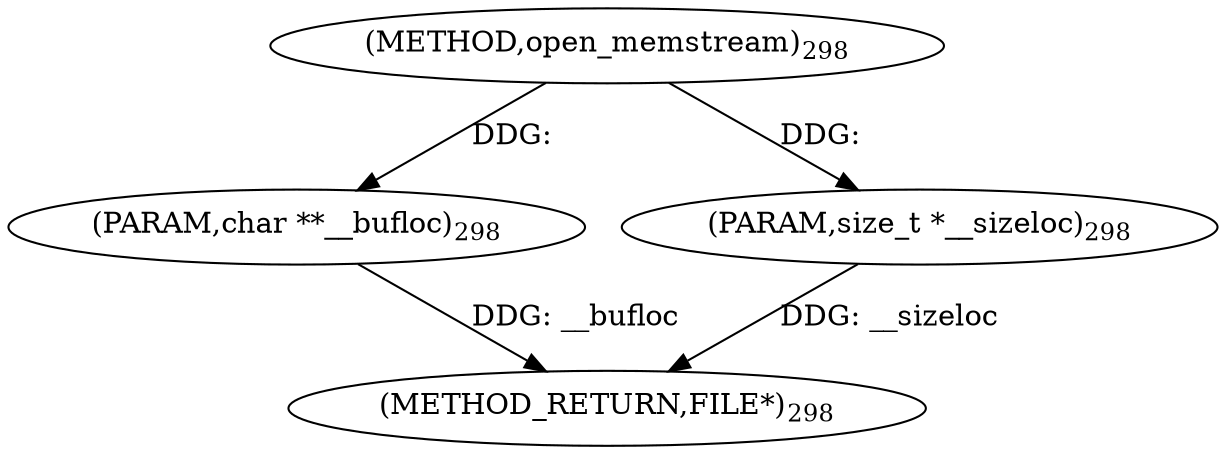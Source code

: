 digraph "open_memstream" {  
"30148" [label = <(METHOD,open_memstream)<SUB>298</SUB>> ]
"30151" [label = <(METHOD_RETURN,FILE*)<SUB>298</SUB>> ]
"30149" [label = <(PARAM,char **__bufloc)<SUB>298</SUB>> ]
"30150" [label = <(PARAM,size_t *__sizeloc)<SUB>298</SUB>> ]
  "30149" -> "30151"  [ label = "DDG: __bufloc"] 
  "30150" -> "30151"  [ label = "DDG: __sizeloc"] 
  "30148" -> "30149"  [ label = "DDG: "] 
  "30148" -> "30150"  [ label = "DDG: "] 
}
